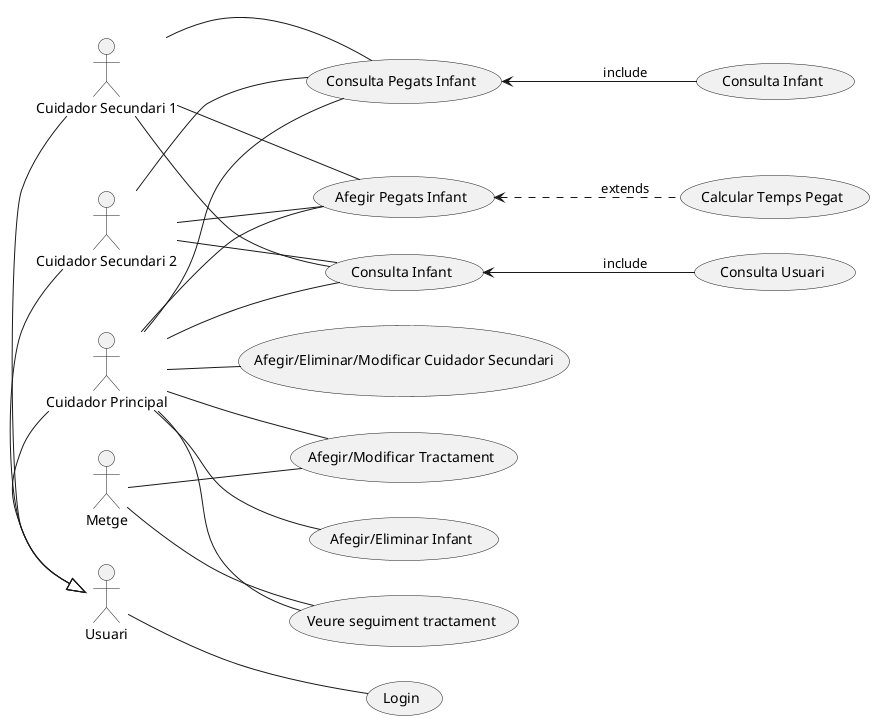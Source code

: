 @startuml
left to right direction

actor "Usuari" as generic_user
actor "Cuidador Principal" as tutor_user
actor "Cuidador Secundari 1" as cuidador_user1
actor "Cuidador Secundari 2" as cuidador_user2
actor "Metge" as user_metge
tutor_user -|> generic_user
cuidador_user1 -|> generic_user
cuidador_user2 -|> generic_user

usecase "Login" as UC1
usecase "Consulta Infant" as UC2
usecase "Afegir/Eliminar Infant" as UC3
usecase "Afegir Pegats Infant" as UC4
usecase "Consulta Pegats Infant" as UC5
usecase "Afegir/Eliminar/Modificar Cuidador Secundari" as UC9
usecase "Afegir/Modificar Tractament" as UC10
usecase "Veure seguiment tractament" as UC11
(Consulta Usuari) as UC6
(Calcular Temps Pegat) as UC7
(Consulta Infant) as UC8

generic_user -- UC1
tutor_user -- UC2
tutor_user -- UC3
tutor_user -- UC4
tutor_user -- UC5
tutor_user -- UC9
tutor_user -- UC10
tutor_user -- UC11
cuidador_user1 -- UC2
cuidador_user1 -- UC4
cuidador_user1 -- UC5
cuidador_user2 -- UC2
cuidador_user2 -- UC4
cuidador_user2 -- UC5
user_metge -- UC10
user_metge -- UC11

UC2 <-- UC6 : include
UC4 <.. UC7 : extends
UC5 <-- UC8 : include
@enduml

